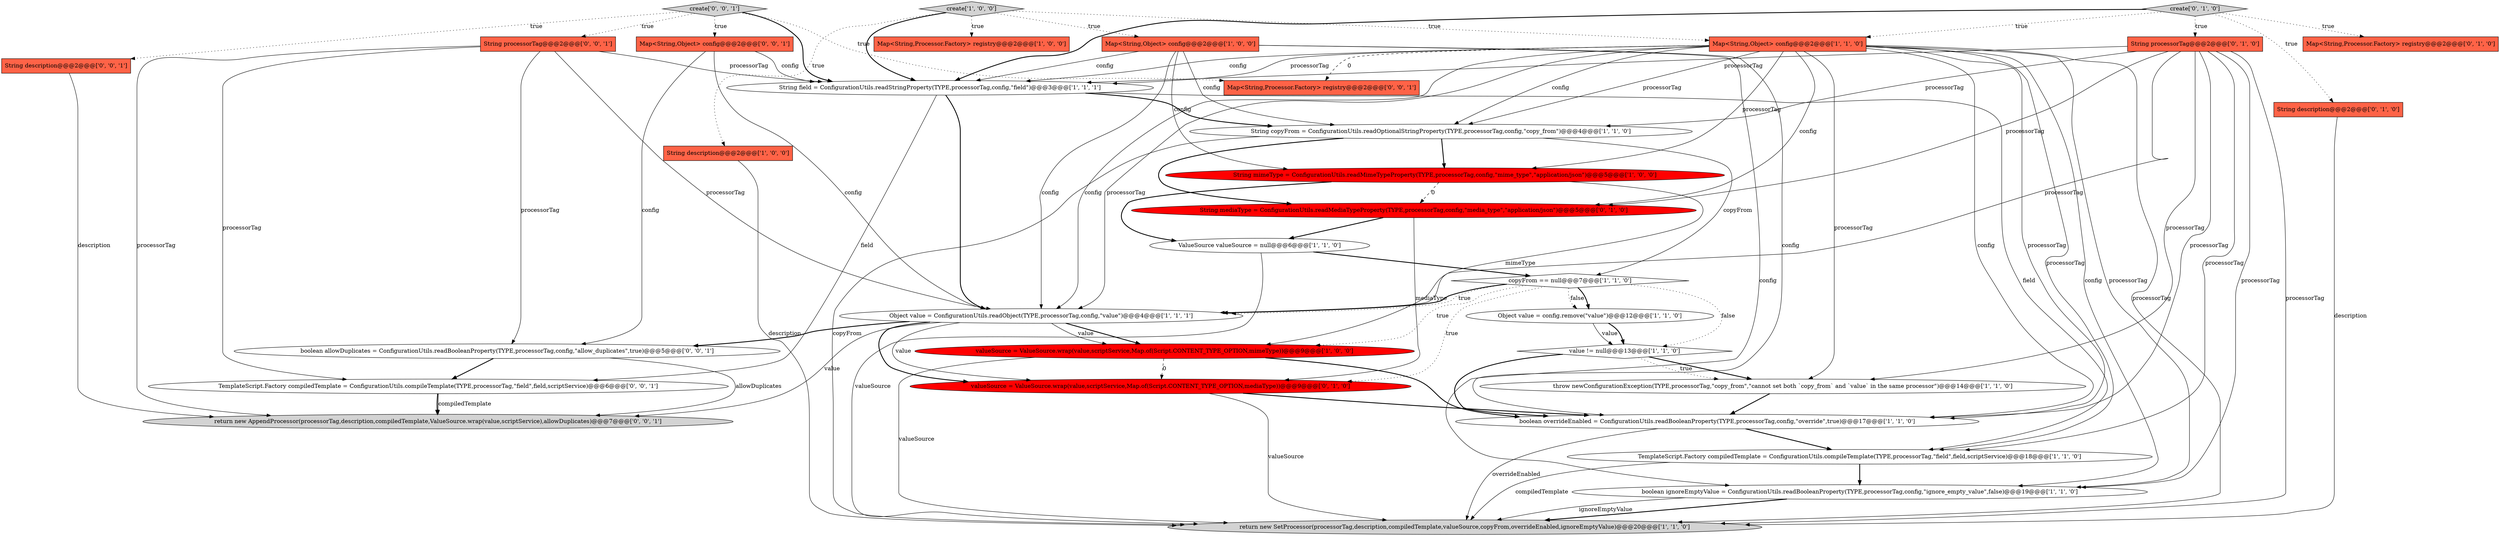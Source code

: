 digraph {
0 [style = filled, label = "create['1', '0', '0']", fillcolor = lightgray, shape = diamond image = "AAA0AAABBB1BBB"];
14 [style = filled, label = "String field = ConfigurationUtils.readStringProperty(TYPE,processorTag,config,\"field\")@@@3@@@['1', '1', '1']", fillcolor = white, shape = ellipse image = "AAA0AAABBB1BBB"];
12 [style = filled, label = "Map<String,Object> config@@@2@@@['1', '1', '0']", fillcolor = tomato, shape = box image = "AAA0AAABBB1BBB"];
29 [style = filled, label = "return new AppendProcessor(processorTag,description,compiledTemplate,ValueSource.wrap(value,scriptService),allowDuplicates)@@@7@@@['0', '0', '1']", fillcolor = lightgray, shape = ellipse image = "AAA0AAABBB3BBB"];
23 [style = filled, label = "String description@@@2@@@['0', '1', '0']", fillcolor = tomato, shape = box image = "AAA0AAABBB2BBB"];
24 [style = filled, label = "create['0', '1', '0']", fillcolor = lightgray, shape = diamond image = "AAA0AAABBB2BBB"];
7 [style = filled, label = "Map<String,Object> config@@@2@@@['1', '0', '0']", fillcolor = tomato, shape = box image = "AAA0AAABBB1BBB"];
25 [style = filled, label = "create['0', '0', '1']", fillcolor = lightgray, shape = diamond image = "AAA0AAABBB3BBB"];
27 [style = filled, label = "String description@@@2@@@['0', '0', '1']", fillcolor = tomato, shape = box image = "AAA0AAABBB3BBB"];
5 [style = filled, label = "String mimeType = ConfigurationUtils.readMimeTypeProperty(TYPE,processorTag,config,\"mime_type\",\"application/json\")@@@5@@@['1', '0', '0']", fillcolor = red, shape = ellipse image = "AAA1AAABBB1BBB"];
11 [style = filled, label = "valueSource = ValueSource.wrap(value,scriptService,Map.of(Script.CONTENT_TYPE_OPTION,mimeType))@@@9@@@['1', '0', '0']", fillcolor = red, shape = ellipse image = "AAA1AAABBB1BBB"];
8 [style = filled, label = "Map<String,Processor.Factory> registry@@@2@@@['1', '0', '0']", fillcolor = tomato, shape = box image = "AAA0AAABBB1BBB"];
10 [style = filled, label = "copyFrom == null@@@7@@@['1', '1', '0']", fillcolor = white, shape = diamond image = "AAA0AAABBB1BBB"];
30 [style = filled, label = "String processorTag@@@2@@@['0', '0', '1']", fillcolor = tomato, shape = box image = "AAA0AAABBB3BBB"];
17 [style = filled, label = "return new SetProcessor(processorTag,description,compiledTemplate,valueSource,copyFrom,overrideEnabled,ignoreEmptyValue)@@@20@@@['1', '1', '0']", fillcolor = lightgray, shape = ellipse image = "AAA0AAABBB1BBB"];
3 [style = filled, label = "value != null@@@13@@@['1', '1', '0']", fillcolor = white, shape = diamond image = "AAA0AAABBB1BBB"];
18 [style = filled, label = "Object value = ConfigurationUtils.readObject(TYPE,processorTag,config,\"value\")@@@4@@@['1', '1', '1']", fillcolor = white, shape = ellipse image = "AAA0AAABBB1BBB"];
6 [style = filled, label = "String description@@@2@@@['1', '0', '0']", fillcolor = tomato, shape = box image = "AAA0AAABBB1BBB"];
22 [style = filled, label = "valueSource = ValueSource.wrap(value,scriptService,Map.of(Script.CONTENT_TYPE_OPTION,mediaType))@@@9@@@['0', '1', '0']", fillcolor = red, shape = ellipse image = "AAA1AAABBB2BBB"];
9 [style = filled, label = "boolean overrideEnabled = ConfigurationUtils.readBooleanProperty(TYPE,processorTag,config,\"override\",true)@@@17@@@['1', '1', '0']", fillcolor = white, shape = ellipse image = "AAA0AAABBB1BBB"];
15 [style = filled, label = "String copyFrom = ConfigurationUtils.readOptionalStringProperty(TYPE,processorTag,config,\"copy_from\")@@@4@@@['1', '1', '0']", fillcolor = white, shape = ellipse image = "AAA0AAABBB1BBB"];
16 [style = filled, label = "throw newConfigurationException(TYPE,processorTag,\"copy_from\",\"cannot set both `copy_from` and `value` in the same processor\")@@@14@@@['1', '1', '0']", fillcolor = white, shape = ellipse image = "AAA0AAABBB1BBB"];
13 [style = filled, label = "boolean ignoreEmptyValue = ConfigurationUtils.readBooleanProperty(TYPE,processorTag,config,\"ignore_empty_value\",false)@@@19@@@['1', '1', '0']", fillcolor = white, shape = ellipse image = "AAA0AAABBB1BBB"];
21 [style = filled, label = "String processorTag@@@2@@@['0', '1', '0']", fillcolor = tomato, shape = box image = "AAA0AAABBB2BBB"];
4 [style = filled, label = "TemplateScript.Factory compiledTemplate = ConfigurationUtils.compileTemplate(TYPE,processorTag,\"field\",field,scriptService)@@@18@@@['1', '1', '0']", fillcolor = white, shape = ellipse image = "AAA0AAABBB1BBB"];
2 [style = filled, label = "ValueSource valueSource = null@@@6@@@['1', '1', '0']", fillcolor = white, shape = ellipse image = "AAA0AAABBB1BBB"];
31 [style = filled, label = "boolean allowDuplicates = ConfigurationUtils.readBooleanProperty(TYPE,processorTag,config,\"allow_duplicates\",true)@@@5@@@['0', '0', '1']", fillcolor = white, shape = ellipse image = "AAA0AAABBB3BBB"];
32 [style = filled, label = "Map<String,Processor.Factory> registry@@@2@@@['0', '0', '1']", fillcolor = tomato, shape = box image = "AAA0AAABBB3BBB"];
20 [style = filled, label = "Map<String,Processor.Factory> registry@@@2@@@['0', '1', '0']", fillcolor = tomato, shape = box image = "AAA0AAABBB2BBB"];
19 [style = filled, label = "String mediaType = ConfigurationUtils.readMediaTypeProperty(TYPE,processorTag,config,\"media_type\",\"application/json\")@@@5@@@['0', '1', '0']", fillcolor = red, shape = ellipse image = "AAA1AAABBB2BBB"];
28 [style = filled, label = "Map<String,Object> config@@@2@@@['0', '0', '1']", fillcolor = tomato, shape = box image = "AAA0AAABBB3BBB"];
26 [style = filled, label = "TemplateScript.Factory compiledTemplate = ConfigurationUtils.compileTemplate(TYPE,processorTag,\"field\",field,scriptService)@@@6@@@['0', '0', '1']", fillcolor = white, shape = ellipse image = "AAA0AAABBB3BBB"];
1 [style = filled, label = "Object value = config.remove(\"value\")@@@12@@@['1', '1', '0']", fillcolor = white, shape = ellipse image = "AAA0AAABBB1BBB"];
7->13 [style = solid, label="config"];
0->12 [style = dotted, label="true"];
24->12 [style = dotted, label="true"];
15->10 [style = solid, label="copyFrom"];
4->17 [style = solid, label="compiledTemplate"];
25->28 [style = dotted, label="true"];
25->14 [style = bold, label=""];
27->29 [style = solid, label="description"];
21->4 [style = solid, label="processorTag"];
3->16 [style = bold, label=""];
7->5 [style = solid, label="config"];
11->9 [style = bold, label=""];
0->6 [style = dotted, label="true"];
9->17 [style = solid, label="overrideEnabled"];
21->15 [style = solid, label="processorTag"];
12->14 [style = solid, label="config"];
21->9 [style = solid, label="processorTag"];
13->17 [style = bold, label=""];
0->14 [style = bold, label=""];
18->22 [style = bold, label=""];
12->18 [style = solid, label="processorTag"];
21->19 [style = solid, label="processorTag"];
12->16 [style = solid, label="processorTag"];
12->9 [style = solid, label="config"];
21->14 [style = solid, label="processorTag"];
24->21 [style = dotted, label="true"];
21->16 [style = solid, label="processorTag"];
16->9 [style = bold, label=""];
0->7 [style = dotted, label="true"];
10->18 [style = dotted, label="true"];
10->1 [style = dotted, label="false"];
18->31 [style = bold, label=""];
25->32 [style = dotted, label="true"];
12->15 [style = solid, label="config"];
18->11 [style = bold, label=""];
30->31 [style = solid, label="processorTag"];
28->18 [style = solid, label="config"];
22->9 [style = bold, label=""];
11->22 [style = dashed, label="0"];
30->14 [style = solid, label="processorTag"];
12->17 [style = solid, label="processorTag"];
19->2 [style = bold, label=""];
28->31 [style = solid, label="config"];
0->8 [style = dotted, label="true"];
7->15 [style = solid, label="config"];
5->11 [style = solid, label="mimeType"];
1->3 [style = solid, label="value"];
14->18 [style = bold, label=""];
14->15 [style = bold, label=""];
12->19 [style = solid, label="config"];
21->18 [style = solid, label="processorTag"];
11->17 [style = solid, label="valueSource"];
10->1 [style = bold, label=""];
10->18 [style = bold, label=""];
12->14 [style = solid, label="processorTag"];
7->18 [style = solid, label="config"];
12->9 [style = solid, label="processorTag"];
22->17 [style = solid, label="valueSource"];
12->32 [style = dashed, label="0"];
4->13 [style = bold, label=""];
15->17 [style = solid, label="copyFrom"];
12->15 [style = solid, label="processorTag"];
1->3 [style = bold, label=""];
18->29 [style = solid, label="value"];
14->4 [style = solid, label="field"];
15->19 [style = bold, label=""];
2->10 [style = bold, label=""];
23->17 [style = solid, label="description"];
21->13 [style = solid, label="processorTag"];
14->26 [style = solid, label="field"];
3->9 [style = bold, label=""];
31->26 [style = bold, label=""];
13->17 [style = solid, label="ignoreEmptyValue"];
10->3 [style = dotted, label="false"];
24->23 [style = dotted, label="true"];
10->11 [style = dotted, label="true"];
24->20 [style = dotted, label="true"];
7->9 [style = solid, label="config"];
12->4 [style = solid, label="processorTag"];
26->29 [style = solid, label="compiledTemplate"];
5->19 [style = dashed, label="0"];
12->13 [style = solid, label="processorTag"];
30->29 [style = solid, label="processorTag"];
2->17 [style = solid, label="valueSource"];
12->13 [style = solid, label="config"];
30->26 [style = solid, label="processorTag"];
12->5 [style = solid, label="processorTag"];
12->18 [style = solid, label="config"];
6->17 [style = solid, label="description"];
26->29 [style = bold, label=""];
9->4 [style = bold, label=""];
7->14 [style = solid, label="config"];
19->22 [style = solid, label="mediaType"];
15->5 [style = bold, label=""];
24->14 [style = bold, label=""];
5->2 [style = bold, label=""];
18->22 [style = solid, label="value"];
18->11 [style = solid, label="value"];
10->22 [style = dotted, label="true"];
31->29 [style = solid, label="allowDuplicates"];
28->14 [style = solid, label="config"];
25->27 [style = dotted, label="true"];
25->30 [style = dotted, label="true"];
21->17 [style = solid, label="processorTag"];
30->18 [style = solid, label="processorTag"];
3->16 [style = dotted, label="true"];
}
